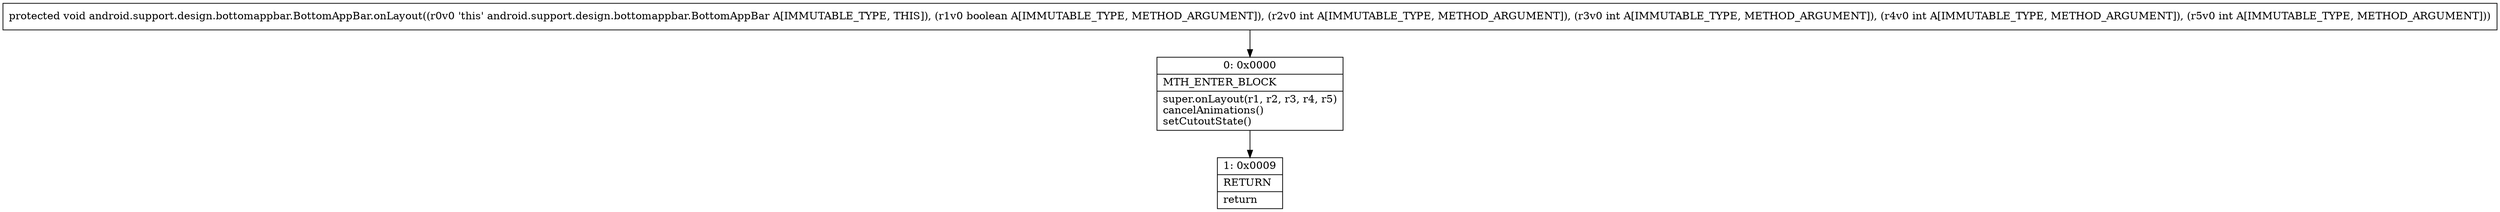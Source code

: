 digraph "CFG forandroid.support.design.bottomappbar.BottomAppBar.onLayout(ZIIII)V" {
Node_0 [shape=record,label="{0\:\ 0x0000|MTH_ENTER_BLOCK\l|super.onLayout(r1, r2, r3, r4, r5)\lcancelAnimations()\lsetCutoutState()\l}"];
Node_1 [shape=record,label="{1\:\ 0x0009|RETURN\l|return\l}"];
MethodNode[shape=record,label="{protected void android.support.design.bottomappbar.BottomAppBar.onLayout((r0v0 'this' android.support.design.bottomappbar.BottomAppBar A[IMMUTABLE_TYPE, THIS]), (r1v0 boolean A[IMMUTABLE_TYPE, METHOD_ARGUMENT]), (r2v0 int A[IMMUTABLE_TYPE, METHOD_ARGUMENT]), (r3v0 int A[IMMUTABLE_TYPE, METHOD_ARGUMENT]), (r4v0 int A[IMMUTABLE_TYPE, METHOD_ARGUMENT]), (r5v0 int A[IMMUTABLE_TYPE, METHOD_ARGUMENT])) }"];
MethodNode -> Node_0;
Node_0 -> Node_1;
}


